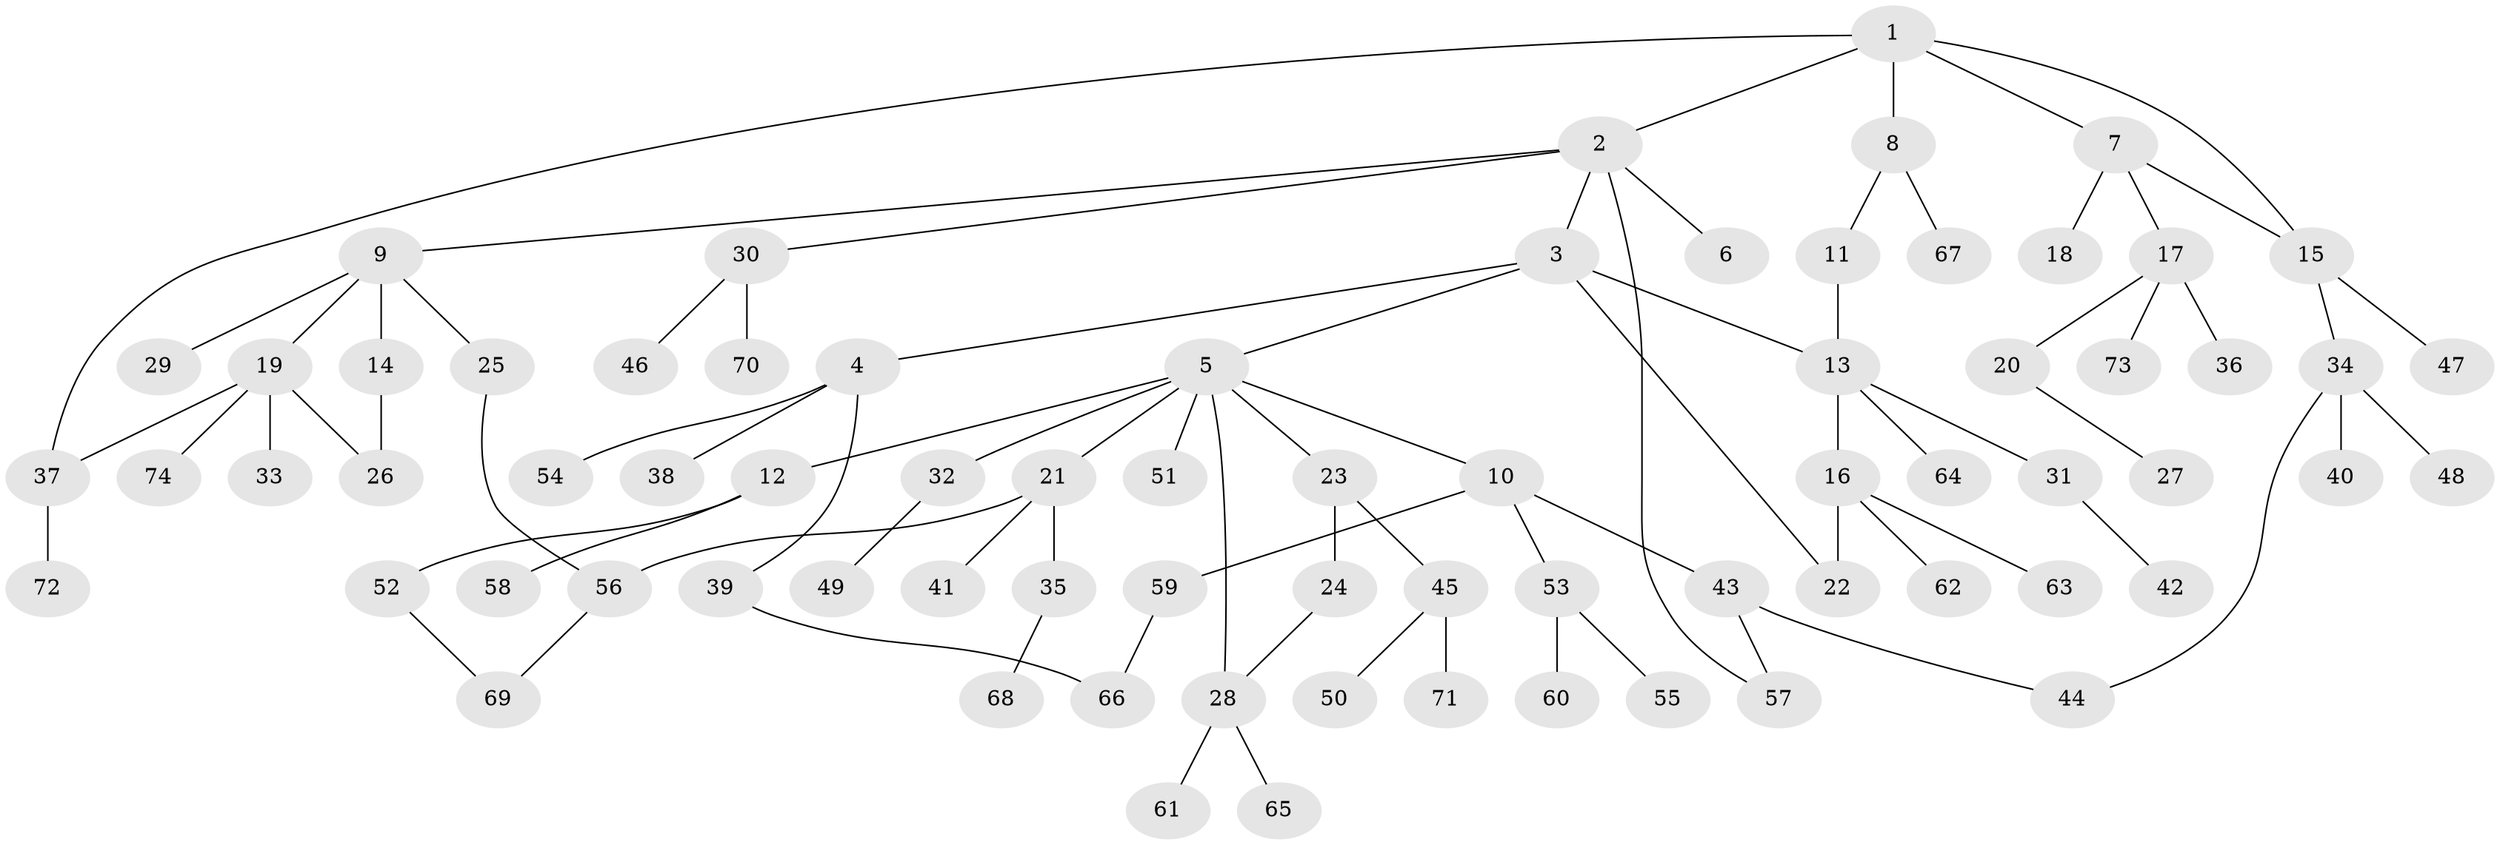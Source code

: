 // coarse degree distribution, {5: 0.05405405405405406, 3: 0.2702702702702703, 4: 0.08108108108108109, 2: 0.2972972972972973, 1: 0.2702702702702703, 6: 0.02702702702702703}
// Generated by graph-tools (version 1.1) at 2025/45/03/06/25 01:45:09]
// undirected, 74 vertices, 84 edges
graph export_dot {
graph [start="1"]
  node [color=gray90,style=filled];
  1;
  2;
  3;
  4;
  5;
  6;
  7;
  8;
  9;
  10;
  11;
  12;
  13;
  14;
  15;
  16;
  17;
  18;
  19;
  20;
  21;
  22;
  23;
  24;
  25;
  26;
  27;
  28;
  29;
  30;
  31;
  32;
  33;
  34;
  35;
  36;
  37;
  38;
  39;
  40;
  41;
  42;
  43;
  44;
  45;
  46;
  47;
  48;
  49;
  50;
  51;
  52;
  53;
  54;
  55;
  56;
  57;
  58;
  59;
  60;
  61;
  62;
  63;
  64;
  65;
  66;
  67;
  68;
  69;
  70;
  71;
  72;
  73;
  74;
  1 -- 2;
  1 -- 7;
  1 -- 8;
  1 -- 15;
  1 -- 37;
  2 -- 3;
  2 -- 6;
  2 -- 9;
  2 -- 30;
  2 -- 57;
  3 -- 4;
  3 -- 5;
  3 -- 13;
  3 -- 22;
  4 -- 38;
  4 -- 39;
  4 -- 54;
  5 -- 10;
  5 -- 12;
  5 -- 21;
  5 -- 23;
  5 -- 28;
  5 -- 32;
  5 -- 51;
  7 -- 17;
  7 -- 18;
  7 -- 15;
  8 -- 11;
  8 -- 67;
  9 -- 14;
  9 -- 19;
  9 -- 25;
  9 -- 29;
  10 -- 43;
  10 -- 53;
  10 -- 59;
  11 -- 13;
  12 -- 52;
  12 -- 58;
  13 -- 16;
  13 -- 31;
  13 -- 64;
  14 -- 26;
  15 -- 34;
  15 -- 47;
  16 -- 22;
  16 -- 62;
  16 -- 63;
  17 -- 20;
  17 -- 36;
  17 -- 73;
  19 -- 33;
  19 -- 74;
  19 -- 26;
  19 -- 37;
  20 -- 27;
  21 -- 35;
  21 -- 41;
  21 -- 56;
  23 -- 24;
  23 -- 45;
  24 -- 28;
  25 -- 56;
  28 -- 61;
  28 -- 65;
  30 -- 46;
  30 -- 70;
  31 -- 42;
  32 -- 49;
  34 -- 40;
  34 -- 48;
  34 -- 44;
  35 -- 68;
  37 -- 72;
  39 -- 66;
  43 -- 44;
  43 -- 57;
  45 -- 50;
  45 -- 71;
  52 -- 69;
  53 -- 55;
  53 -- 60;
  56 -- 69;
  59 -- 66;
}
